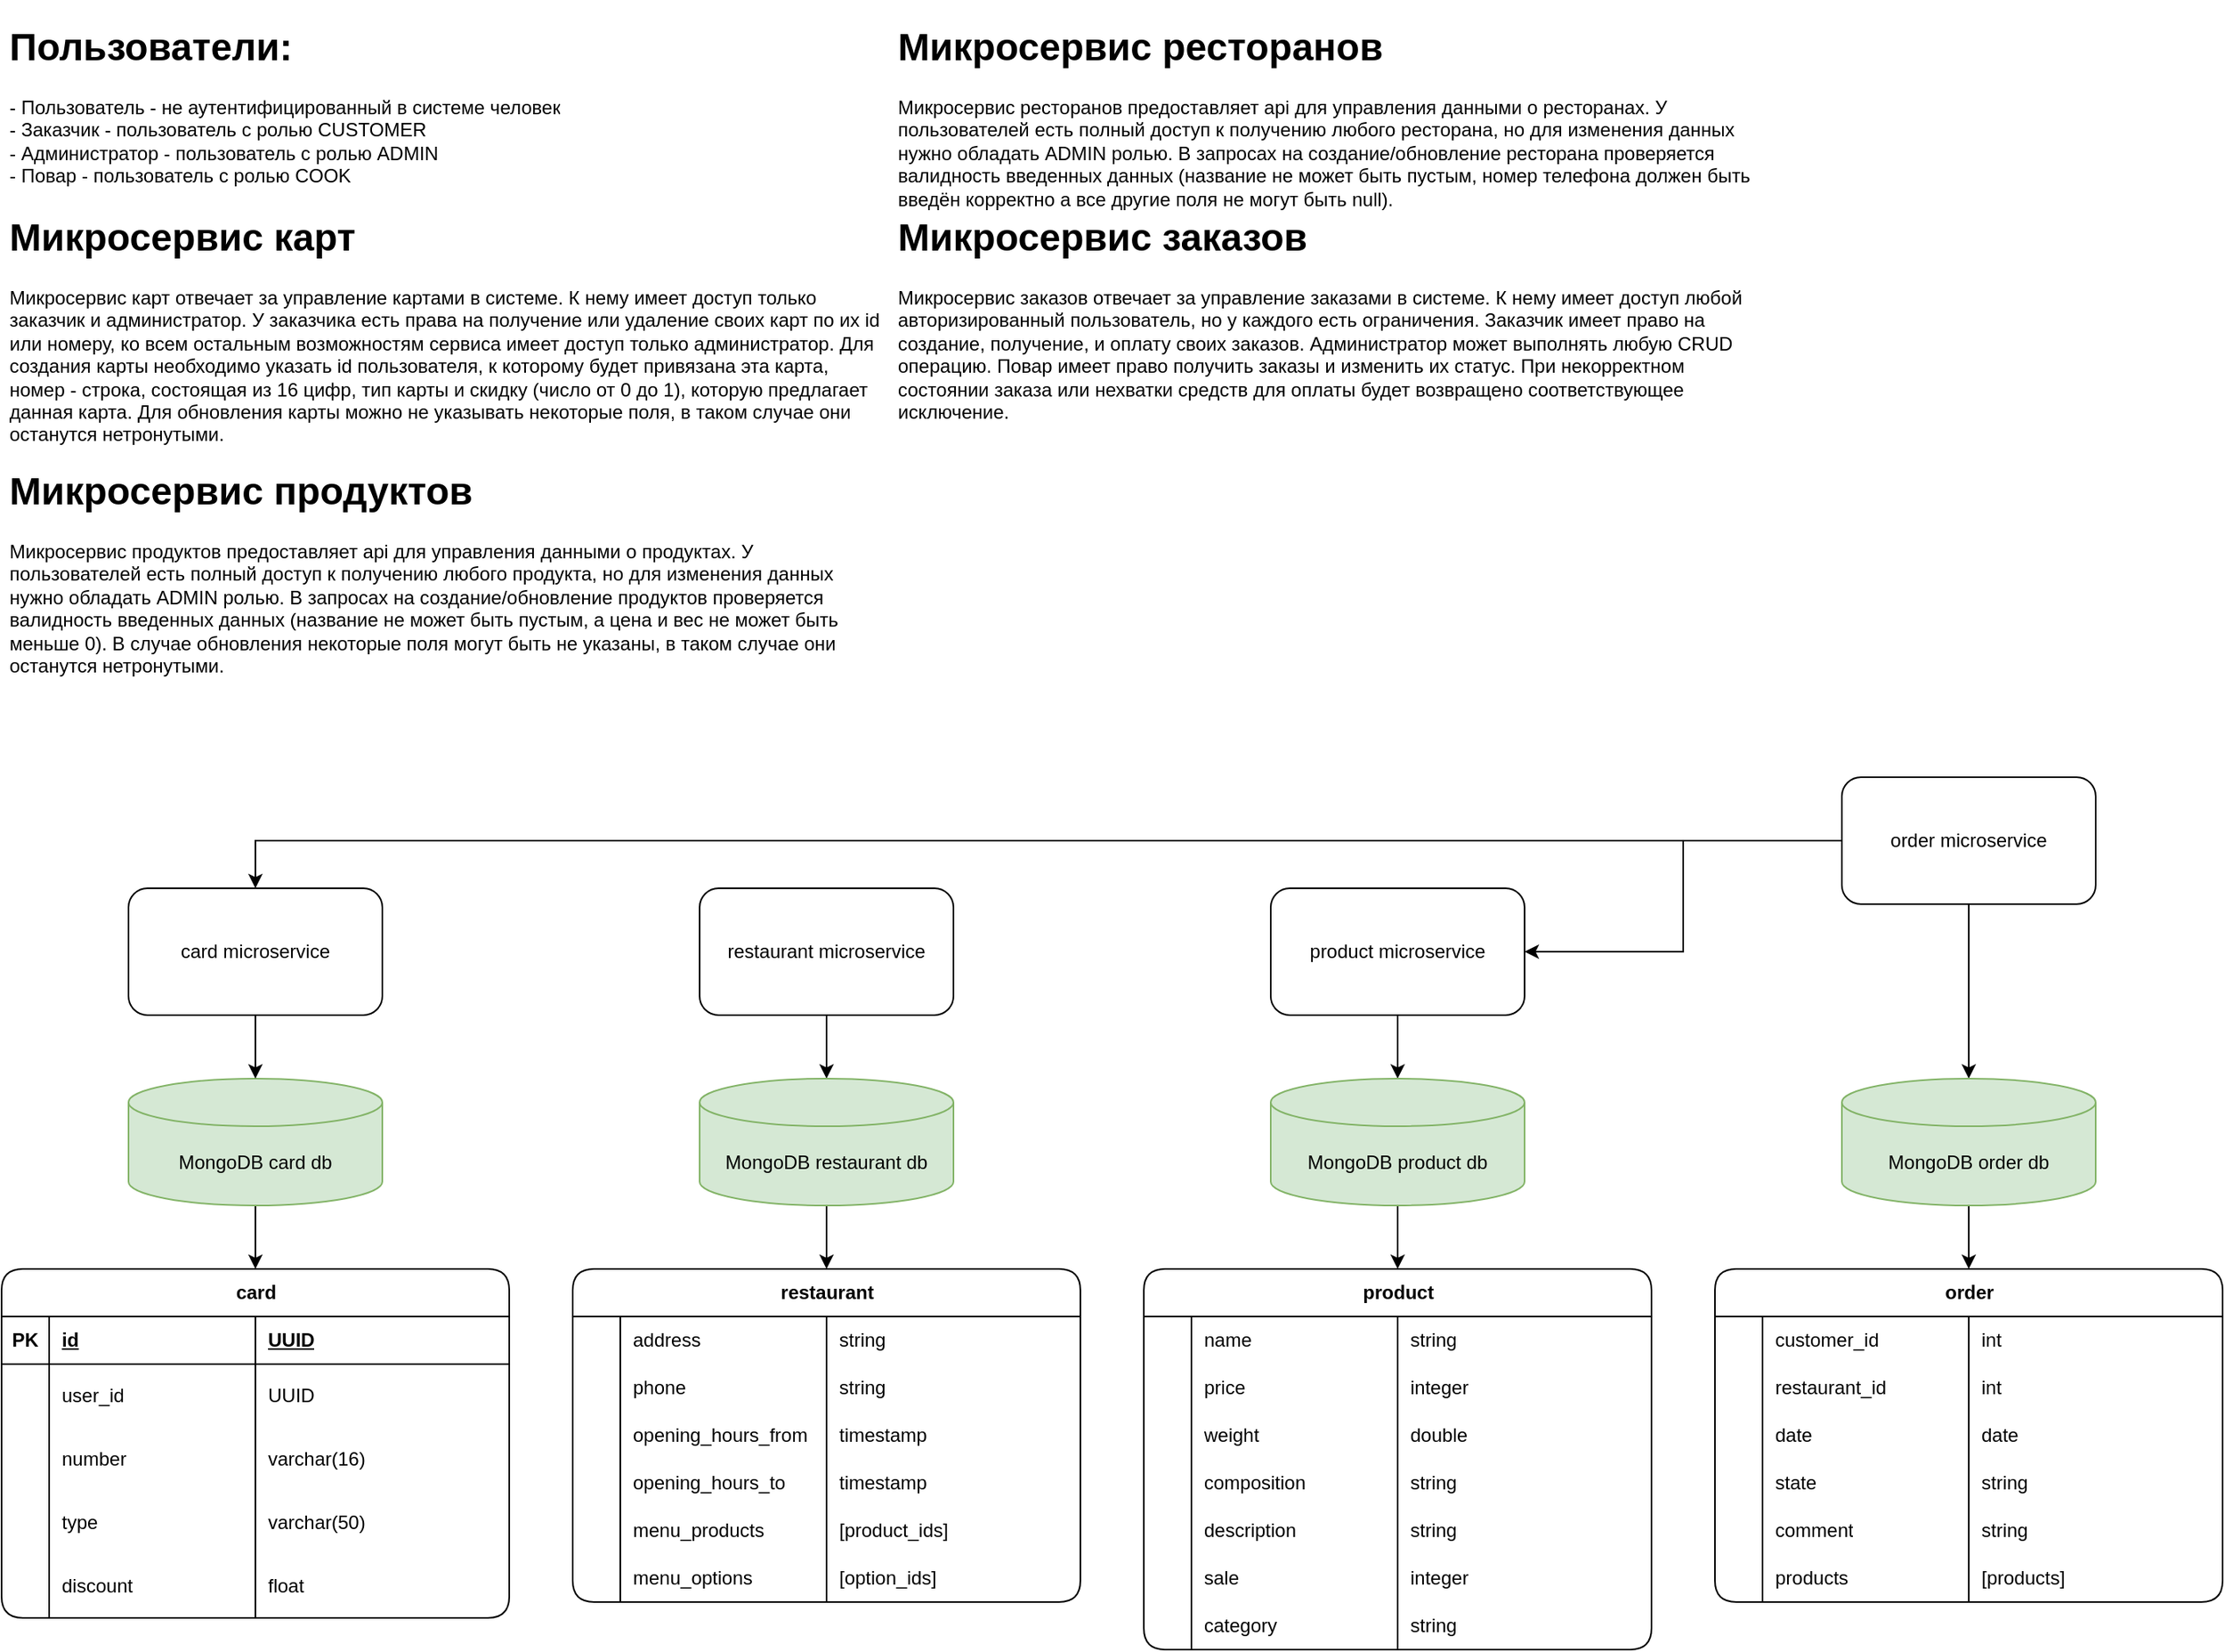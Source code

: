 <mxfile version="23.1.5" type="device">
  <diagram id="PHb2eGyyGbvwx4oAQFKI" name="microservises">
    <mxGraphModel dx="1837" dy="1155" grid="1" gridSize="10" guides="1" tooltips="1" connect="1" arrows="1" fold="1" page="1" pageScale="1" pageWidth="1920" pageHeight="1200" math="0" shadow="0">
      <root>
        <mxCell id="0" />
        <mxCell id="1" parent="0" />
        <mxCell id="B0PGhKgbakV6-kQyAMOY-3" style="edgeStyle=orthogonalEdgeStyle;rounded=0;orthogonalLoop=1;jettySize=auto;html=1;exitX=0.5;exitY=1;exitDx=0;exitDy=0;" parent="1" edge="1">
          <mxGeometry relative="1" as="geometry">
            <mxPoint x="580" y="500.0" as="sourcePoint" />
          </mxGeometry>
        </mxCell>
        <mxCell id="B0PGhKgbakV6-kQyAMOY-6" style="edgeStyle=orthogonalEdgeStyle;rounded=0;orthogonalLoop=1;jettySize=auto;html=1;exitX=0.5;exitY=1;exitDx=0;exitDy=0;entryX=0.5;entryY=0;entryDx=0;entryDy=0;entryPerimeter=0;" parent="1" edge="1">
          <mxGeometry relative="1" as="geometry">
            <mxPoint x="460" y="200" as="targetPoint" />
          </mxGeometry>
        </mxCell>
        <mxCell id="B0PGhKgbakV6-kQyAMOY-10" style="edgeStyle=orthogonalEdgeStyle;rounded=0;orthogonalLoop=1;jettySize=auto;html=1;exitX=0.5;exitY=1;exitDx=0;exitDy=0;entryX=0.5;entryY=0;entryDx=0;entryDy=0;entryPerimeter=0;" parent="1" edge="1">
          <mxGeometry relative="1" as="geometry">
            <mxPoint x="660" y="180" as="sourcePoint" />
          </mxGeometry>
        </mxCell>
        <mxCell id="B0PGhKgbakV6-kQyAMOY-11" value="&lt;h1&gt;Пользователи:&lt;/h1&gt;&lt;p&gt;- Пользователь - не аутентифицированный в системе человек&lt;br&gt;- Заказчик - пользователь с ролью CUSTOMER&lt;br&gt;- Администратор - пользователь с ролью ADMIN&lt;br&gt;- Повар - пользователь с ролью COOK&lt;/p&gt;&lt;p&gt;&lt;br&gt;&lt;/p&gt;" style="text;html=1;spacing=5;spacingTop=-20;whiteSpace=wrap;overflow=hidden;rounded=0;" parent="1" vertex="1">
          <mxGeometry x="40" y="40" width="400" height="120" as="geometry" />
        </mxCell>
        <mxCell id="B0PGhKgbakV6-kQyAMOY-14" value="&lt;h1&gt;Микросервис карт&lt;/h1&gt;&lt;div&gt;&lt;div&gt;Микросервис карт отвечает за управление картами в системе. К нему имеет доступ только заказчик и администратор. У заказчика есть права на получение или удаление своих карт по их id или номеру, ко всем остальным возможностям сервиса имеет доступ только администратор. Для создания карты необходимо указать id пользователя, к которому будет привязана эта карта, номер - строка, состоящая из 16 цифр, тип карты и скидку (число от 0 до 1), которую предлагает данная карта. Для обновления карты можно не указывать некоторые поля, в таком случае они останутся нетронутыми.&lt;/div&gt;&lt;/div&gt;&lt;div&gt;&lt;br&gt;&lt;/div&gt;" style="text;html=1;spacing=5;spacingTop=-20;whiteSpace=wrap;overflow=hidden;rounded=0;" parent="1" vertex="1">
          <mxGeometry x="40" y="160" width="560" height="160" as="geometry" />
        </mxCell>
        <mxCell id="B0PGhKgbakV6-kQyAMOY-17" style="edgeStyle=orthogonalEdgeStyle;rounded=0;orthogonalLoop=1;jettySize=auto;html=1;exitX=0.5;exitY=1;exitDx=0;exitDy=0;" parent="1" edge="1">
          <mxGeometry relative="1" as="geometry">
            <mxPoint x="580.059" y="800.0" as="targetPoint" />
          </mxGeometry>
        </mxCell>
        <mxCell id="B0PGhKgbakV6-kQyAMOY-23" value="&lt;h1&gt;Микросервис заказов&lt;/h1&gt;&lt;div&gt;Микросервис заказов отвечает за управление заказами в системе. К нему имеет доступ любой авторизированный пользователь, но у каждого есть ограничения. Заказчик имеет право на создание, получение, и оплату своих заказов. Администратор может выполнять любую CRUD операцию. Повар имеет право получить заказы и изменить их статус. При некорректном состоянии заказа или нехватки средств для оплаты будет возвращено соответствующее исключение.&lt;br&gt;&lt;/div&gt;" style="text;html=1;spacing=5;spacingTop=-20;whiteSpace=wrap;overflow=hidden;rounded=0;" parent="1" vertex="1">
          <mxGeometry x="600" y="160" width="560" height="160" as="geometry" />
        </mxCell>
        <mxCell id="B0PGhKgbakV6-kQyAMOY-26" style="edgeStyle=orthogonalEdgeStyle;rounded=0;orthogonalLoop=1;jettySize=auto;html=1;exitX=0.5;exitY=1;exitDx=0;exitDy=0;" parent="1" edge="1">
          <mxGeometry relative="1" as="geometry">
            <mxPoint x="580.059" y="1000" as="targetPoint" />
          </mxGeometry>
        </mxCell>
        <mxCell id="B0PGhKgbakV6-kQyAMOY-37" value="&lt;h1&gt;Микросервис ресторанов&lt;/h1&gt;&lt;div&gt;Микросервис ресторанов предоставляет api для управления данными о ресторанах. У пользователей есть полный доступ к получению любого ресторана, но для изменения данных нужно обладать ADMIN ролью. В запросах на создание/обновление ресторана проверяется валидность введенных данных (название не может быть пустым, номер телефона должен быть введён корректно а все другие поля не могут быть null).&lt;/div&gt;" style="text;html=1;spacing=5;spacingTop=-20;whiteSpace=wrap;overflow=hidden;rounded=0;" parent="1" vertex="1">
          <mxGeometry x="600" y="40" width="560" height="160" as="geometry" />
        </mxCell>
        <mxCell id="B0PGhKgbakV6-kQyAMOY-38" value="&lt;h1&gt;Микросервис продуктов&lt;/h1&gt;&lt;div&gt;Микросервис продуктов предоставляет api для управления данными о продуктах. У пользователей есть полный доступ к получению любого продукта, но для изменения данных нужно обладать ADMIN ролью. В запросах на создание/обновление продуктов проверяется валидность введенных данных (название не может быть пустым, а цена и вес не может быть меньше 0). В случае обновления некоторые поля могут быть не указаны, в таком случае они останутся нетронутыми.&lt;/div&gt;" style="text;html=1;spacing=5;spacingTop=-20;whiteSpace=wrap;overflow=hidden;rounded=0;" parent="1" vertex="1">
          <mxGeometry x="40" y="320" width="560" height="160" as="geometry" />
        </mxCell>
        <mxCell id="hqSXu8GDfhMuMuZGrUjH-4" value="card microservice" style="rounded=1;whiteSpace=wrap;html=1;" parent="1" vertex="1">
          <mxGeometry x="120" y="590" width="160" height="80" as="geometry" />
        </mxCell>
        <mxCell id="N9-u3PIbGsMnkZM41l7X-173" style="edgeStyle=orthogonalEdgeStyle;rounded=0;orthogonalLoop=1;jettySize=auto;html=1;exitX=0.5;exitY=1;exitDx=0;exitDy=0;exitPerimeter=0;entryX=0.5;entryY=0;entryDx=0;entryDy=0;" parent="1" source="hqSXu8GDfhMuMuZGrUjH-5" target="N9-u3PIbGsMnkZM41l7X-34" edge="1">
          <mxGeometry relative="1" as="geometry" />
        </mxCell>
        <mxCell id="hqSXu8GDfhMuMuZGrUjH-5" value="MongoDB&amp;nbsp;card db" style="shape=cylinder3;whiteSpace=wrap;html=1;boundedLbl=1;backgroundOutline=1;size=15;fillColor=#d5e8d4;strokeColor=#82b366;" parent="1" vertex="1">
          <mxGeometry x="120" y="710" width="160" height="80" as="geometry" />
        </mxCell>
        <mxCell id="hqSXu8GDfhMuMuZGrUjH-6" style="edgeStyle=orthogonalEdgeStyle;rounded=0;orthogonalLoop=1;jettySize=auto;html=1;exitX=0.5;exitY=1;exitDx=0;exitDy=0;entryX=0.5;entryY=0;entryDx=0;entryDy=0;entryPerimeter=0;" parent="1" source="hqSXu8GDfhMuMuZGrUjH-4" target="hqSXu8GDfhMuMuZGrUjH-5" edge="1">
          <mxGeometry relative="1" as="geometry" />
        </mxCell>
        <mxCell id="hqSXu8GDfhMuMuZGrUjH-13" style="edgeStyle=orthogonalEdgeStyle;rounded=0;orthogonalLoop=1;jettySize=auto;html=1;exitX=0.5;exitY=1;exitDx=0;exitDy=0;" parent="1" source="hqSXu8GDfhMuMuZGrUjH-7" target="hqSXu8GDfhMuMuZGrUjH-8" edge="1">
          <mxGeometry relative="1" as="geometry" />
        </mxCell>
        <mxCell id="hqSXu8GDfhMuMuZGrUjH-7" value="restaurant microservice" style="rounded=1;whiteSpace=wrap;html=1;" parent="1" vertex="1">
          <mxGeometry x="480" y="590" width="160" height="80" as="geometry" />
        </mxCell>
        <mxCell id="N9-u3PIbGsMnkZM41l7X-174" style="edgeStyle=orthogonalEdgeStyle;rounded=0;orthogonalLoop=1;jettySize=auto;html=1;exitX=0.5;exitY=1;exitDx=0;exitDy=0;exitPerimeter=0;entryX=0.5;entryY=0;entryDx=0;entryDy=0;" parent="1" source="hqSXu8GDfhMuMuZGrUjH-8" target="N9-u3PIbGsMnkZM41l7X-55" edge="1">
          <mxGeometry relative="1" as="geometry" />
        </mxCell>
        <mxCell id="hqSXu8GDfhMuMuZGrUjH-8" value="MongoDB restaurant&amp;nbsp;db" style="shape=cylinder3;whiteSpace=wrap;html=1;boundedLbl=1;backgroundOutline=1;size=15;fillColor=#d5e8d4;strokeColor=#82b366;" parent="1" vertex="1">
          <mxGeometry x="480" y="710" width="160" height="80" as="geometry" />
        </mxCell>
        <mxCell id="hqSXu8GDfhMuMuZGrUjH-14" style="edgeStyle=orthogonalEdgeStyle;rounded=0;orthogonalLoop=1;jettySize=auto;html=1;exitX=0.5;exitY=1;exitDx=0;exitDy=0;" parent="1" source="hqSXu8GDfhMuMuZGrUjH-9" target="hqSXu8GDfhMuMuZGrUjH-10" edge="1">
          <mxGeometry relative="1" as="geometry" />
        </mxCell>
        <mxCell id="hqSXu8GDfhMuMuZGrUjH-9" value="product microservice" style="rounded=1;whiteSpace=wrap;html=1;" parent="1" vertex="1">
          <mxGeometry x="840" y="590" width="160" height="80" as="geometry" />
        </mxCell>
        <mxCell id="N9-u3PIbGsMnkZM41l7X-175" style="edgeStyle=orthogonalEdgeStyle;rounded=0;orthogonalLoop=1;jettySize=auto;html=1;exitX=0.5;exitY=1;exitDx=0;exitDy=0;exitPerimeter=0;entryX=0.5;entryY=0;entryDx=0;entryDy=0;" parent="1" source="hqSXu8GDfhMuMuZGrUjH-10" target="N9-u3PIbGsMnkZM41l7X-80" edge="1">
          <mxGeometry relative="1" as="geometry" />
        </mxCell>
        <mxCell id="hqSXu8GDfhMuMuZGrUjH-10" value="MongoDB product db" style="shape=cylinder3;whiteSpace=wrap;html=1;boundedLbl=1;backgroundOutline=1;size=15;fillColor=#d5e8d4;strokeColor=#82b366;" parent="1" vertex="1">
          <mxGeometry x="840" y="710" width="160" height="80" as="geometry" />
        </mxCell>
        <mxCell id="hqSXu8GDfhMuMuZGrUjH-15" style="edgeStyle=orthogonalEdgeStyle;rounded=0;orthogonalLoop=1;jettySize=auto;html=1;exitX=0.5;exitY=1;exitDx=0;exitDy=0;" parent="1" source="hqSXu8GDfhMuMuZGrUjH-11" target="hqSXu8GDfhMuMuZGrUjH-12" edge="1">
          <mxGeometry relative="1" as="geometry" />
        </mxCell>
        <mxCell id="mWuXqvYvHXpTy9erS2ml-1" style="edgeStyle=orthogonalEdgeStyle;rounded=0;orthogonalLoop=1;jettySize=auto;html=1;exitX=0;exitY=0.5;exitDx=0;exitDy=0;entryX=1;entryY=0.5;entryDx=0;entryDy=0;" parent="1" source="hqSXu8GDfhMuMuZGrUjH-11" target="hqSXu8GDfhMuMuZGrUjH-9" edge="1">
          <mxGeometry relative="1" as="geometry" />
        </mxCell>
        <mxCell id="Y7Dbs8mDEidhdXRrQSb2-1" style="edgeStyle=orthogonalEdgeStyle;rounded=0;orthogonalLoop=1;jettySize=auto;html=1;exitX=0;exitY=0.5;exitDx=0;exitDy=0;entryX=0.5;entryY=0;entryDx=0;entryDy=0;" edge="1" parent="1" source="hqSXu8GDfhMuMuZGrUjH-11" target="hqSXu8GDfhMuMuZGrUjH-4">
          <mxGeometry relative="1" as="geometry" />
        </mxCell>
        <mxCell id="hqSXu8GDfhMuMuZGrUjH-11" value="order microservice" style="rounded=1;whiteSpace=wrap;html=1;" parent="1" vertex="1">
          <mxGeometry x="1200" y="520" width="160" height="80" as="geometry" />
        </mxCell>
        <mxCell id="N9-u3PIbGsMnkZM41l7X-176" style="edgeStyle=orthogonalEdgeStyle;rounded=0;orthogonalLoop=1;jettySize=auto;html=1;exitX=0.5;exitY=1;exitDx=0;exitDy=0;exitPerimeter=0;entryX=0.5;entryY=0;entryDx=0;entryDy=0;" parent="1" source="hqSXu8GDfhMuMuZGrUjH-12" target="N9-u3PIbGsMnkZM41l7X-109" edge="1">
          <mxGeometry relative="1" as="geometry" />
        </mxCell>
        <mxCell id="hqSXu8GDfhMuMuZGrUjH-12" value="MongoDB order db" style="shape=cylinder3;whiteSpace=wrap;html=1;boundedLbl=1;backgroundOutline=1;size=15;fillColor=#d5e8d4;strokeColor=#82b366;" parent="1" vertex="1">
          <mxGeometry x="1200" y="710" width="160" height="80" as="geometry" />
        </mxCell>
        <mxCell id="N9-u3PIbGsMnkZM41l7X-34" value="card" style="shape=table;startSize=30;container=1;collapsible=1;childLayout=tableLayout;fixedRows=1;rowLines=0;fontStyle=1;align=center;resizeLast=1;html=1;absoluteArcSize=0;columnLines=1;shadow=0;rounded=1;" parent="1" vertex="1">
          <mxGeometry x="40" y="830" width="320" height="220.0" as="geometry">
            <mxRectangle x="60" y="70" width="100" height="30" as="alternateBounds" />
          </mxGeometry>
        </mxCell>
        <mxCell id="N9-u3PIbGsMnkZM41l7X-35" value="" style="shape=tableRow;horizontal=0;startSize=0;swimlaneHead=0;swimlaneBody=0;fillColor=none;collapsible=0;dropTarget=0;points=[[0,0.5],[1,0.5]];portConstraint=eastwest;top=0;left=0;right=0;bottom=1;" parent="N9-u3PIbGsMnkZM41l7X-34" vertex="1">
          <mxGeometry y="30" width="320" height="30" as="geometry" />
        </mxCell>
        <mxCell id="N9-u3PIbGsMnkZM41l7X-36" value="PK" style="shape=partialRectangle;connectable=0;fillColor=none;top=0;left=0;bottom=0;right=0;fontStyle=1;overflow=hidden;whiteSpace=wrap;html=1;" parent="N9-u3PIbGsMnkZM41l7X-35" vertex="1">
          <mxGeometry width="30" height="30" as="geometry">
            <mxRectangle width="30" height="30" as="alternateBounds" />
          </mxGeometry>
        </mxCell>
        <mxCell id="N9-u3PIbGsMnkZM41l7X-37" value="id" style="shape=partialRectangle;connectable=0;fillColor=none;top=0;left=0;bottom=0;right=0;align=left;spacingLeft=6;fontStyle=5;overflow=hidden;whiteSpace=wrap;html=1;" parent="N9-u3PIbGsMnkZM41l7X-35" vertex="1">
          <mxGeometry x="30" width="130" height="30" as="geometry">
            <mxRectangle width="130" height="30" as="alternateBounds" />
          </mxGeometry>
        </mxCell>
        <mxCell id="N9-u3PIbGsMnkZM41l7X-38" value="UUID" style="shape=partialRectangle;connectable=0;fillColor=none;top=0;left=0;bottom=0;right=0;align=left;spacingLeft=6;fontStyle=5;overflow=hidden;whiteSpace=wrap;html=1;" parent="N9-u3PIbGsMnkZM41l7X-35" vertex="1">
          <mxGeometry x="160" width="160" height="30" as="geometry">
            <mxRectangle width="160" height="30" as="alternateBounds" />
          </mxGeometry>
        </mxCell>
        <mxCell id="N9-u3PIbGsMnkZM41l7X-39" value="" style="shape=tableRow;horizontal=0;startSize=0;swimlaneHead=0;swimlaneBody=0;fillColor=none;collapsible=0;dropTarget=0;points=[[0,0.5],[1,0.5]];portConstraint=eastwest;top=0;left=0;right=0;bottom=0;" parent="N9-u3PIbGsMnkZM41l7X-34" vertex="1">
          <mxGeometry y="60" width="320" height="40" as="geometry" />
        </mxCell>
        <mxCell id="N9-u3PIbGsMnkZM41l7X-40" value="" style="shape=partialRectangle;connectable=0;fillColor=none;top=0;left=0;bottom=0;right=0;editable=1;overflow=hidden;whiteSpace=wrap;html=1;" parent="N9-u3PIbGsMnkZM41l7X-39" vertex="1">
          <mxGeometry width="30" height="40" as="geometry">
            <mxRectangle width="30" height="40" as="alternateBounds" />
          </mxGeometry>
        </mxCell>
        <mxCell id="N9-u3PIbGsMnkZM41l7X-41" value="user_id" style="shape=partialRectangle;connectable=0;fillColor=none;top=0;left=0;bottom=0;right=0;align=left;spacingLeft=6;overflow=hidden;whiteSpace=wrap;html=1;" parent="N9-u3PIbGsMnkZM41l7X-39" vertex="1">
          <mxGeometry x="30" width="130" height="40" as="geometry">
            <mxRectangle width="130" height="40" as="alternateBounds" />
          </mxGeometry>
        </mxCell>
        <mxCell id="N9-u3PIbGsMnkZM41l7X-42" value="UUID" style="shape=partialRectangle;connectable=0;fillColor=none;top=0;left=0;bottom=0;right=0;align=left;spacingLeft=6;overflow=hidden;whiteSpace=wrap;html=1;" parent="N9-u3PIbGsMnkZM41l7X-39" vertex="1">
          <mxGeometry x="160" width="160" height="40" as="geometry">
            <mxRectangle width="160" height="40" as="alternateBounds" />
          </mxGeometry>
        </mxCell>
        <mxCell id="N9-u3PIbGsMnkZM41l7X-43" value="" style="shape=tableRow;horizontal=0;startSize=0;swimlaneHead=0;swimlaneBody=0;fillColor=none;collapsible=0;dropTarget=0;points=[[0,0.5],[1,0.5]];portConstraint=eastwest;top=0;left=0;right=0;bottom=0;" parent="N9-u3PIbGsMnkZM41l7X-34" vertex="1">
          <mxGeometry y="100" width="320" height="40" as="geometry" />
        </mxCell>
        <mxCell id="N9-u3PIbGsMnkZM41l7X-44" value="" style="shape=partialRectangle;connectable=0;fillColor=none;top=0;left=0;bottom=0;right=0;editable=1;overflow=hidden;whiteSpace=wrap;html=1;" parent="N9-u3PIbGsMnkZM41l7X-43" vertex="1">
          <mxGeometry width="30" height="40" as="geometry">
            <mxRectangle width="30" height="40" as="alternateBounds" />
          </mxGeometry>
        </mxCell>
        <mxCell id="N9-u3PIbGsMnkZM41l7X-45" value="number" style="shape=partialRectangle;connectable=0;fillColor=none;top=0;left=0;bottom=0;right=0;align=left;spacingLeft=6;overflow=hidden;whiteSpace=wrap;html=1;" parent="N9-u3PIbGsMnkZM41l7X-43" vertex="1">
          <mxGeometry x="30" width="130" height="40" as="geometry">
            <mxRectangle width="130" height="40" as="alternateBounds" />
          </mxGeometry>
        </mxCell>
        <mxCell id="N9-u3PIbGsMnkZM41l7X-46" value="varchar(16)" style="shape=partialRectangle;connectable=0;fillColor=none;top=0;left=0;bottom=0;right=0;align=left;spacingLeft=6;overflow=hidden;whiteSpace=wrap;html=1;" parent="N9-u3PIbGsMnkZM41l7X-43" vertex="1">
          <mxGeometry x="160" width="160" height="40" as="geometry">
            <mxRectangle width="160" height="40" as="alternateBounds" />
          </mxGeometry>
        </mxCell>
        <mxCell id="N9-u3PIbGsMnkZM41l7X-47" value="" style="shape=tableRow;horizontal=0;startSize=0;swimlaneHead=0;swimlaneBody=0;fillColor=none;collapsible=0;dropTarget=0;points=[[0,0.5],[1,0.5]];portConstraint=eastwest;top=0;left=0;right=0;bottom=0;" parent="N9-u3PIbGsMnkZM41l7X-34" vertex="1">
          <mxGeometry y="140" width="320" height="40" as="geometry" />
        </mxCell>
        <mxCell id="N9-u3PIbGsMnkZM41l7X-48" value="" style="shape=partialRectangle;connectable=0;fillColor=none;top=0;left=0;bottom=0;right=0;editable=1;overflow=hidden;whiteSpace=wrap;html=1;" parent="N9-u3PIbGsMnkZM41l7X-47" vertex="1">
          <mxGeometry width="30" height="40" as="geometry">
            <mxRectangle width="30" height="40" as="alternateBounds" />
          </mxGeometry>
        </mxCell>
        <mxCell id="N9-u3PIbGsMnkZM41l7X-49" value="type" style="shape=partialRectangle;connectable=0;fillColor=none;top=0;left=0;bottom=0;right=0;align=left;spacingLeft=6;overflow=hidden;whiteSpace=wrap;html=1;" parent="N9-u3PIbGsMnkZM41l7X-47" vertex="1">
          <mxGeometry x="30" width="130" height="40" as="geometry">
            <mxRectangle width="130" height="40" as="alternateBounds" />
          </mxGeometry>
        </mxCell>
        <mxCell id="N9-u3PIbGsMnkZM41l7X-50" value="varchar(50)" style="shape=partialRectangle;connectable=0;fillColor=none;top=0;left=0;bottom=0;right=0;align=left;spacingLeft=6;overflow=hidden;whiteSpace=wrap;html=1;" parent="N9-u3PIbGsMnkZM41l7X-47" vertex="1">
          <mxGeometry x="160" width="160" height="40" as="geometry">
            <mxRectangle width="160" height="40" as="alternateBounds" />
          </mxGeometry>
        </mxCell>
        <mxCell id="N9-u3PIbGsMnkZM41l7X-51" value="" style="shape=tableRow;horizontal=0;startSize=0;swimlaneHead=0;swimlaneBody=0;fillColor=none;collapsible=0;dropTarget=0;points=[[0,0.5],[1,0.5]];portConstraint=eastwest;top=0;left=0;right=0;bottom=0;" parent="N9-u3PIbGsMnkZM41l7X-34" vertex="1">
          <mxGeometry y="180" width="320" height="40" as="geometry" />
        </mxCell>
        <mxCell id="N9-u3PIbGsMnkZM41l7X-52" value="" style="shape=partialRectangle;connectable=0;fillColor=none;top=0;left=0;bottom=0;right=0;editable=1;overflow=hidden;whiteSpace=wrap;html=1;" parent="N9-u3PIbGsMnkZM41l7X-51" vertex="1">
          <mxGeometry width="30" height="40" as="geometry">
            <mxRectangle width="30" height="40" as="alternateBounds" />
          </mxGeometry>
        </mxCell>
        <mxCell id="N9-u3PIbGsMnkZM41l7X-53" value="discount" style="shape=partialRectangle;connectable=0;fillColor=none;top=0;left=0;bottom=0;right=0;align=left;spacingLeft=6;overflow=hidden;whiteSpace=wrap;html=1;" parent="N9-u3PIbGsMnkZM41l7X-51" vertex="1">
          <mxGeometry x="30" width="130" height="40" as="geometry">
            <mxRectangle width="130" height="40" as="alternateBounds" />
          </mxGeometry>
        </mxCell>
        <mxCell id="N9-u3PIbGsMnkZM41l7X-54" value="float" style="shape=partialRectangle;connectable=0;fillColor=none;top=0;left=0;bottom=0;right=0;align=left;spacingLeft=6;overflow=hidden;whiteSpace=wrap;html=1;" parent="N9-u3PIbGsMnkZM41l7X-51" vertex="1">
          <mxGeometry x="160" width="160" height="40" as="geometry">
            <mxRectangle width="160" height="40" as="alternateBounds" />
          </mxGeometry>
        </mxCell>
        <mxCell id="N9-u3PIbGsMnkZM41l7X-55" value="restaurant" style="shape=table;startSize=30;container=1;collapsible=1;childLayout=tableLayout;fixedRows=1;rowLines=0;fontStyle=1;align=center;resizeLast=1;html=1;rounded=1;" parent="1" vertex="1">
          <mxGeometry x="400" y="830" width="320" height="210" as="geometry" />
        </mxCell>
        <mxCell id="N9-u3PIbGsMnkZM41l7X-56" value="" style="shape=tableRow;horizontal=0;startSize=0;swimlaneHead=0;swimlaneBody=0;fillColor=none;collapsible=0;dropTarget=0;points=[[0,0.5],[1,0.5]];portConstraint=eastwest;top=0;left=0;right=0;bottom=0;" parent="N9-u3PIbGsMnkZM41l7X-55" vertex="1">
          <mxGeometry y="30" width="320" height="30" as="geometry" />
        </mxCell>
        <mxCell id="N9-u3PIbGsMnkZM41l7X-57" value="" style="shape=partialRectangle;connectable=0;fillColor=none;top=0;left=0;bottom=0;right=0;editable=1;overflow=hidden;whiteSpace=wrap;html=1;" parent="N9-u3PIbGsMnkZM41l7X-56" vertex="1">
          <mxGeometry width="30" height="30" as="geometry">
            <mxRectangle width="30" height="30" as="alternateBounds" />
          </mxGeometry>
        </mxCell>
        <mxCell id="N9-u3PIbGsMnkZM41l7X-58" value="address" style="shape=partialRectangle;connectable=0;fillColor=none;top=0;left=0;bottom=0;right=0;align=left;spacingLeft=6;overflow=hidden;whiteSpace=wrap;html=1;" parent="N9-u3PIbGsMnkZM41l7X-56" vertex="1">
          <mxGeometry x="30" width="130" height="30" as="geometry">
            <mxRectangle width="130" height="30" as="alternateBounds" />
          </mxGeometry>
        </mxCell>
        <mxCell id="N9-u3PIbGsMnkZM41l7X-59" value="string" style="shape=partialRectangle;connectable=0;fillColor=none;top=0;left=0;bottom=0;right=0;align=left;spacingLeft=6;overflow=hidden;whiteSpace=wrap;html=1;" parent="N9-u3PIbGsMnkZM41l7X-56" vertex="1">
          <mxGeometry x="160" width="160" height="30" as="geometry">
            <mxRectangle width="160" height="30" as="alternateBounds" />
          </mxGeometry>
        </mxCell>
        <mxCell id="N9-u3PIbGsMnkZM41l7X-60" value="" style="shape=tableRow;horizontal=0;startSize=0;swimlaneHead=0;swimlaneBody=0;fillColor=none;collapsible=0;dropTarget=0;points=[[0,0.5],[1,0.5]];portConstraint=eastwest;top=0;left=0;right=0;bottom=0;" parent="N9-u3PIbGsMnkZM41l7X-55" vertex="1">
          <mxGeometry y="60" width="320" height="30" as="geometry" />
        </mxCell>
        <mxCell id="N9-u3PIbGsMnkZM41l7X-61" value="" style="shape=partialRectangle;connectable=0;fillColor=none;top=0;left=0;bottom=0;right=0;editable=1;overflow=hidden;whiteSpace=wrap;html=1;" parent="N9-u3PIbGsMnkZM41l7X-60" vertex="1">
          <mxGeometry width="30" height="30" as="geometry">
            <mxRectangle width="30" height="30" as="alternateBounds" />
          </mxGeometry>
        </mxCell>
        <mxCell id="N9-u3PIbGsMnkZM41l7X-62" value="phone" style="shape=partialRectangle;connectable=0;fillColor=none;top=0;left=0;bottom=0;right=0;align=left;spacingLeft=6;overflow=hidden;whiteSpace=wrap;html=1;" parent="N9-u3PIbGsMnkZM41l7X-60" vertex="1">
          <mxGeometry x="30" width="130" height="30" as="geometry">
            <mxRectangle width="130" height="30" as="alternateBounds" />
          </mxGeometry>
        </mxCell>
        <mxCell id="N9-u3PIbGsMnkZM41l7X-63" value="string" style="shape=partialRectangle;connectable=0;fillColor=none;top=0;left=0;bottom=0;right=0;align=left;spacingLeft=6;overflow=hidden;whiteSpace=wrap;html=1;" parent="N9-u3PIbGsMnkZM41l7X-60" vertex="1">
          <mxGeometry x="160" width="160" height="30" as="geometry">
            <mxRectangle width="160" height="30" as="alternateBounds" />
          </mxGeometry>
        </mxCell>
        <mxCell id="N9-u3PIbGsMnkZM41l7X-64" value="" style="shape=tableRow;horizontal=0;startSize=0;swimlaneHead=0;swimlaneBody=0;fillColor=none;collapsible=0;dropTarget=0;points=[[0,0.5],[1,0.5]];portConstraint=eastwest;top=0;left=0;right=0;bottom=0;" parent="N9-u3PIbGsMnkZM41l7X-55" vertex="1">
          <mxGeometry y="90" width="320" height="30" as="geometry" />
        </mxCell>
        <mxCell id="N9-u3PIbGsMnkZM41l7X-65" value="" style="shape=partialRectangle;connectable=0;fillColor=none;top=0;left=0;bottom=0;right=0;editable=1;overflow=hidden;whiteSpace=wrap;html=1;" parent="N9-u3PIbGsMnkZM41l7X-64" vertex="1">
          <mxGeometry width="30" height="30" as="geometry">
            <mxRectangle width="30" height="30" as="alternateBounds" />
          </mxGeometry>
        </mxCell>
        <mxCell id="N9-u3PIbGsMnkZM41l7X-66" value="opening_hours_from" style="shape=partialRectangle;connectable=0;fillColor=none;top=0;left=0;bottom=0;right=0;align=left;spacingLeft=6;overflow=hidden;whiteSpace=wrap;html=1;" parent="N9-u3PIbGsMnkZM41l7X-64" vertex="1">
          <mxGeometry x="30" width="130" height="30" as="geometry">
            <mxRectangle width="130" height="30" as="alternateBounds" />
          </mxGeometry>
        </mxCell>
        <mxCell id="N9-u3PIbGsMnkZM41l7X-67" value="timestamp" style="shape=partialRectangle;connectable=0;fillColor=none;top=0;left=0;bottom=0;right=0;align=left;spacingLeft=6;overflow=hidden;whiteSpace=wrap;html=1;" parent="N9-u3PIbGsMnkZM41l7X-64" vertex="1">
          <mxGeometry x="160" width="160" height="30" as="geometry">
            <mxRectangle width="160" height="30" as="alternateBounds" />
          </mxGeometry>
        </mxCell>
        <mxCell id="N9-u3PIbGsMnkZM41l7X-68" value="" style="shape=tableRow;horizontal=0;startSize=0;swimlaneHead=0;swimlaneBody=0;fillColor=none;collapsible=0;dropTarget=0;points=[[0,0.5],[1,0.5]];portConstraint=eastwest;top=0;left=0;right=0;bottom=0;" parent="N9-u3PIbGsMnkZM41l7X-55" vertex="1">
          <mxGeometry y="120" width="320" height="30" as="geometry" />
        </mxCell>
        <mxCell id="N9-u3PIbGsMnkZM41l7X-69" value="" style="shape=partialRectangle;connectable=0;fillColor=none;top=0;left=0;bottom=0;right=0;editable=1;overflow=hidden;whiteSpace=wrap;html=1;" parent="N9-u3PIbGsMnkZM41l7X-68" vertex="1">
          <mxGeometry width="30" height="30" as="geometry">
            <mxRectangle width="30" height="30" as="alternateBounds" />
          </mxGeometry>
        </mxCell>
        <mxCell id="N9-u3PIbGsMnkZM41l7X-70" value="opening_hours_to" style="shape=partialRectangle;connectable=0;fillColor=none;top=0;left=0;bottom=0;right=0;align=left;spacingLeft=6;overflow=hidden;whiteSpace=wrap;html=1;" parent="N9-u3PIbGsMnkZM41l7X-68" vertex="1">
          <mxGeometry x="30" width="130" height="30" as="geometry">
            <mxRectangle width="130" height="30" as="alternateBounds" />
          </mxGeometry>
        </mxCell>
        <mxCell id="N9-u3PIbGsMnkZM41l7X-71" value="timestamp" style="shape=partialRectangle;connectable=0;fillColor=none;top=0;left=0;bottom=0;right=0;align=left;spacingLeft=6;overflow=hidden;whiteSpace=wrap;html=1;" parent="N9-u3PIbGsMnkZM41l7X-68" vertex="1">
          <mxGeometry x="160" width="160" height="30" as="geometry">
            <mxRectangle width="160" height="30" as="alternateBounds" />
          </mxGeometry>
        </mxCell>
        <mxCell id="N9-u3PIbGsMnkZM41l7X-72" style="shape=tableRow;horizontal=0;startSize=0;swimlaneHead=0;swimlaneBody=0;fillColor=none;collapsible=0;dropTarget=0;points=[[0,0.5],[1,0.5]];portConstraint=eastwest;top=0;left=0;right=0;bottom=0;" parent="N9-u3PIbGsMnkZM41l7X-55" vertex="1">
          <mxGeometry y="150" width="320" height="30" as="geometry" />
        </mxCell>
        <mxCell id="N9-u3PIbGsMnkZM41l7X-73" style="shape=partialRectangle;connectable=0;fillColor=none;top=0;left=0;bottom=0;right=0;editable=1;overflow=hidden;whiteSpace=wrap;html=1;" parent="N9-u3PIbGsMnkZM41l7X-72" vertex="1">
          <mxGeometry width="30" height="30" as="geometry">
            <mxRectangle width="30" height="30" as="alternateBounds" />
          </mxGeometry>
        </mxCell>
        <mxCell id="N9-u3PIbGsMnkZM41l7X-74" value="menu_products" style="shape=partialRectangle;connectable=0;fillColor=none;top=0;left=0;bottom=0;right=0;align=left;spacingLeft=6;overflow=hidden;whiteSpace=wrap;html=1;" parent="N9-u3PIbGsMnkZM41l7X-72" vertex="1">
          <mxGeometry x="30" width="130" height="30" as="geometry">
            <mxRectangle width="130" height="30" as="alternateBounds" />
          </mxGeometry>
        </mxCell>
        <mxCell id="N9-u3PIbGsMnkZM41l7X-75" value="[product_ids]" style="shape=partialRectangle;connectable=0;fillColor=none;top=0;left=0;bottom=0;right=0;align=left;spacingLeft=6;overflow=hidden;whiteSpace=wrap;html=1;" parent="N9-u3PIbGsMnkZM41l7X-72" vertex="1">
          <mxGeometry x="160" width="160" height="30" as="geometry">
            <mxRectangle width="160" height="30" as="alternateBounds" />
          </mxGeometry>
        </mxCell>
        <mxCell id="N9-u3PIbGsMnkZM41l7X-76" style="shape=tableRow;horizontal=0;startSize=0;swimlaneHead=0;swimlaneBody=0;fillColor=none;collapsible=0;dropTarget=0;points=[[0,0.5],[1,0.5]];portConstraint=eastwest;top=0;left=0;right=0;bottom=0;" parent="N9-u3PIbGsMnkZM41l7X-55" vertex="1">
          <mxGeometry y="180" width="320" height="30" as="geometry" />
        </mxCell>
        <mxCell id="N9-u3PIbGsMnkZM41l7X-77" style="shape=partialRectangle;connectable=0;fillColor=none;top=0;left=0;bottom=0;right=0;editable=1;overflow=hidden;whiteSpace=wrap;html=1;" parent="N9-u3PIbGsMnkZM41l7X-76" vertex="1">
          <mxGeometry width="30" height="30" as="geometry">
            <mxRectangle width="30" height="30" as="alternateBounds" />
          </mxGeometry>
        </mxCell>
        <mxCell id="N9-u3PIbGsMnkZM41l7X-78" value="menu_options" style="shape=partialRectangle;connectable=0;fillColor=none;top=0;left=0;bottom=0;right=0;align=left;spacingLeft=6;overflow=hidden;whiteSpace=wrap;html=1;" parent="N9-u3PIbGsMnkZM41l7X-76" vertex="1">
          <mxGeometry x="30" width="130" height="30" as="geometry">
            <mxRectangle width="130" height="30" as="alternateBounds" />
          </mxGeometry>
        </mxCell>
        <mxCell id="N9-u3PIbGsMnkZM41l7X-79" value="[option_ids]" style="shape=partialRectangle;connectable=0;fillColor=none;top=0;left=0;bottom=0;right=0;align=left;spacingLeft=6;overflow=hidden;whiteSpace=wrap;html=1;" parent="N9-u3PIbGsMnkZM41l7X-76" vertex="1">
          <mxGeometry x="160" width="160" height="30" as="geometry">
            <mxRectangle width="160" height="30" as="alternateBounds" />
          </mxGeometry>
        </mxCell>
        <mxCell id="N9-u3PIbGsMnkZM41l7X-80" value="product" style="shape=table;startSize=30;container=1;collapsible=1;childLayout=tableLayout;fixedRows=1;rowLines=0;fontStyle=1;align=center;resizeLast=1;html=1;rounded=1;" parent="1" vertex="1">
          <mxGeometry x="760" y="830" width="320" height="240" as="geometry" />
        </mxCell>
        <mxCell id="N9-u3PIbGsMnkZM41l7X-81" value="" style="shape=tableRow;horizontal=0;startSize=0;swimlaneHead=0;swimlaneBody=0;fillColor=none;collapsible=0;dropTarget=0;points=[[0,0.5],[1,0.5]];portConstraint=eastwest;top=0;left=0;right=0;bottom=0;" parent="N9-u3PIbGsMnkZM41l7X-80" vertex="1">
          <mxGeometry y="30" width="320" height="30" as="geometry" />
        </mxCell>
        <mxCell id="N9-u3PIbGsMnkZM41l7X-82" value="" style="shape=partialRectangle;connectable=0;fillColor=none;top=0;left=0;bottom=0;right=0;editable=1;overflow=hidden;whiteSpace=wrap;html=1;" parent="N9-u3PIbGsMnkZM41l7X-81" vertex="1">
          <mxGeometry width="30" height="30" as="geometry">
            <mxRectangle width="30" height="30" as="alternateBounds" />
          </mxGeometry>
        </mxCell>
        <mxCell id="N9-u3PIbGsMnkZM41l7X-83" value="name" style="shape=partialRectangle;connectable=0;fillColor=none;top=0;left=0;bottom=0;right=0;align=left;spacingLeft=6;overflow=hidden;whiteSpace=wrap;html=1;" parent="N9-u3PIbGsMnkZM41l7X-81" vertex="1">
          <mxGeometry x="30" width="130" height="30" as="geometry">
            <mxRectangle width="130" height="30" as="alternateBounds" />
          </mxGeometry>
        </mxCell>
        <mxCell id="N9-u3PIbGsMnkZM41l7X-84" value="string" style="shape=partialRectangle;connectable=0;fillColor=none;top=0;left=0;bottom=0;right=0;align=left;spacingLeft=6;overflow=hidden;whiteSpace=wrap;html=1;" parent="N9-u3PIbGsMnkZM41l7X-81" vertex="1">
          <mxGeometry x="160" width="160" height="30" as="geometry">
            <mxRectangle width="160" height="30" as="alternateBounds" />
          </mxGeometry>
        </mxCell>
        <mxCell id="N9-u3PIbGsMnkZM41l7X-85" value="" style="shape=tableRow;horizontal=0;startSize=0;swimlaneHead=0;swimlaneBody=0;fillColor=none;collapsible=0;dropTarget=0;points=[[0,0.5],[1,0.5]];portConstraint=eastwest;top=0;left=0;right=0;bottom=0;" parent="N9-u3PIbGsMnkZM41l7X-80" vertex="1">
          <mxGeometry y="60" width="320" height="30" as="geometry" />
        </mxCell>
        <mxCell id="N9-u3PIbGsMnkZM41l7X-86" value="" style="shape=partialRectangle;connectable=0;fillColor=none;top=0;left=0;bottom=0;right=0;editable=1;overflow=hidden;whiteSpace=wrap;html=1;" parent="N9-u3PIbGsMnkZM41l7X-85" vertex="1">
          <mxGeometry width="30" height="30" as="geometry">
            <mxRectangle width="30" height="30" as="alternateBounds" />
          </mxGeometry>
        </mxCell>
        <mxCell id="N9-u3PIbGsMnkZM41l7X-87" value="price" style="shape=partialRectangle;connectable=0;fillColor=none;top=0;left=0;bottom=0;right=0;align=left;spacingLeft=6;overflow=hidden;whiteSpace=wrap;html=1;" parent="N9-u3PIbGsMnkZM41l7X-85" vertex="1">
          <mxGeometry x="30" width="130" height="30" as="geometry">
            <mxRectangle width="130" height="30" as="alternateBounds" />
          </mxGeometry>
        </mxCell>
        <mxCell id="N9-u3PIbGsMnkZM41l7X-88" value="integer" style="shape=partialRectangle;connectable=0;fillColor=none;top=0;left=0;bottom=0;right=0;align=left;spacingLeft=6;overflow=hidden;whiteSpace=wrap;html=1;" parent="N9-u3PIbGsMnkZM41l7X-85" vertex="1">
          <mxGeometry x="160" width="160" height="30" as="geometry">
            <mxRectangle width="160" height="30" as="alternateBounds" />
          </mxGeometry>
        </mxCell>
        <mxCell id="N9-u3PIbGsMnkZM41l7X-89" value="" style="shape=tableRow;horizontal=0;startSize=0;swimlaneHead=0;swimlaneBody=0;fillColor=none;collapsible=0;dropTarget=0;points=[[0,0.5],[1,0.5]];portConstraint=eastwest;top=0;left=0;right=0;bottom=0;" parent="N9-u3PIbGsMnkZM41l7X-80" vertex="1">
          <mxGeometry y="90" width="320" height="30" as="geometry" />
        </mxCell>
        <mxCell id="N9-u3PIbGsMnkZM41l7X-90" value="" style="shape=partialRectangle;connectable=0;fillColor=none;top=0;left=0;bottom=0;right=0;editable=1;overflow=hidden;whiteSpace=wrap;html=1;" parent="N9-u3PIbGsMnkZM41l7X-89" vertex="1">
          <mxGeometry width="30" height="30" as="geometry">
            <mxRectangle width="30" height="30" as="alternateBounds" />
          </mxGeometry>
        </mxCell>
        <mxCell id="N9-u3PIbGsMnkZM41l7X-91" value="weight" style="shape=partialRectangle;connectable=0;fillColor=none;top=0;left=0;bottom=0;right=0;align=left;spacingLeft=6;overflow=hidden;whiteSpace=wrap;html=1;" parent="N9-u3PIbGsMnkZM41l7X-89" vertex="1">
          <mxGeometry x="30" width="130" height="30" as="geometry">
            <mxRectangle width="130" height="30" as="alternateBounds" />
          </mxGeometry>
        </mxCell>
        <mxCell id="N9-u3PIbGsMnkZM41l7X-92" value="double" style="shape=partialRectangle;connectable=0;fillColor=none;top=0;left=0;bottom=0;right=0;align=left;spacingLeft=6;overflow=hidden;whiteSpace=wrap;html=1;" parent="N9-u3PIbGsMnkZM41l7X-89" vertex="1">
          <mxGeometry x="160" width="160" height="30" as="geometry">
            <mxRectangle width="160" height="30" as="alternateBounds" />
          </mxGeometry>
        </mxCell>
        <mxCell id="N9-u3PIbGsMnkZM41l7X-93" value="" style="shape=tableRow;horizontal=0;startSize=0;swimlaneHead=0;swimlaneBody=0;fillColor=none;collapsible=0;dropTarget=0;points=[[0,0.5],[1,0.5]];portConstraint=eastwest;top=0;left=0;right=0;bottom=0;" parent="N9-u3PIbGsMnkZM41l7X-80" vertex="1">
          <mxGeometry y="120" width="320" height="30" as="geometry" />
        </mxCell>
        <mxCell id="N9-u3PIbGsMnkZM41l7X-94" value="" style="shape=partialRectangle;connectable=0;fillColor=none;top=0;left=0;bottom=0;right=0;editable=1;overflow=hidden;whiteSpace=wrap;html=1;" parent="N9-u3PIbGsMnkZM41l7X-93" vertex="1">
          <mxGeometry width="30" height="30" as="geometry">
            <mxRectangle width="30" height="30" as="alternateBounds" />
          </mxGeometry>
        </mxCell>
        <mxCell id="N9-u3PIbGsMnkZM41l7X-95" value="composition" style="shape=partialRectangle;connectable=0;fillColor=none;top=0;left=0;bottom=0;right=0;align=left;spacingLeft=6;overflow=hidden;whiteSpace=wrap;html=1;" parent="N9-u3PIbGsMnkZM41l7X-93" vertex="1">
          <mxGeometry x="30" width="130" height="30" as="geometry">
            <mxRectangle width="130" height="30" as="alternateBounds" />
          </mxGeometry>
        </mxCell>
        <mxCell id="N9-u3PIbGsMnkZM41l7X-96" value="string" style="shape=partialRectangle;connectable=0;fillColor=none;top=0;left=0;bottom=0;right=0;align=left;spacingLeft=6;overflow=hidden;whiteSpace=wrap;html=1;" parent="N9-u3PIbGsMnkZM41l7X-93" vertex="1">
          <mxGeometry x="160" width="160" height="30" as="geometry">
            <mxRectangle width="160" height="30" as="alternateBounds" />
          </mxGeometry>
        </mxCell>
        <mxCell id="N9-u3PIbGsMnkZM41l7X-97" value="" style="shape=tableRow;horizontal=0;startSize=0;swimlaneHead=0;swimlaneBody=0;fillColor=none;collapsible=0;dropTarget=0;points=[[0,0.5],[1,0.5]];portConstraint=eastwest;top=0;left=0;right=0;bottom=0;" parent="N9-u3PIbGsMnkZM41l7X-80" vertex="1">
          <mxGeometry y="150" width="320" height="30" as="geometry" />
        </mxCell>
        <mxCell id="N9-u3PIbGsMnkZM41l7X-98" value="" style="shape=partialRectangle;connectable=0;fillColor=none;top=0;left=0;bottom=0;right=0;editable=1;overflow=hidden;whiteSpace=wrap;html=1;" parent="N9-u3PIbGsMnkZM41l7X-97" vertex="1">
          <mxGeometry width="30" height="30" as="geometry">
            <mxRectangle width="30" height="30" as="alternateBounds" />
          </mxGeometry>
        </mxCell>
        <mxCell id="N9-u3PIbGsMnkZM41l7X-99" value="description" style="shape=partialRectangle;connectable=0;fillColor=none;top=0;left=0;bottom=0;right=0;align=left;spacingLeft=6;overflow=hidden;whiteSpace=wrap;html=1;" parent="N9-u3PIbGsMnkZM41l7X-97" vertex="1">
          <mxGeometry x="30" width="130" height="30" as="geometry">
            <mxRectangle width="130" height="30" as="alternateBounds" />
          </mxGeometry>
        </mxCell>
        <mxCell id="N9-u3PIbGsMnkZM41l7X-100" value="string" style="shape=partialRectangle;connectable=0;fillColor=none;top=0;left=0;bottom=0;right=0;align=left;spacingLeft=6;overflow=hidden;whiteSpace=wrap;html=1;" parent="N9-u3PIbGsMnkZM41l7X-97" vertex="1">
          <mxGeometry x="160" width="160" height="30" as="geometry">
            <mxRectangle width="160" height="30" as="alternateBounds" />
          </mxGeometry>
        </mxCell>
        <mxCell id="N9-u3PIbGsMnkZM41l7X-101" value="" style="shape=tableRow;horizontal=0;startSize=0;swimlaneHead=0;swimlaneBody=0;fillColor=none;collapsible=0;dropTarget=0;points=[[0,0.5],[1,0.5]];portConstraint=eastwest;top=0;left=0;right=0;bottom=0;" parent="N9-u3PIbGsMnkZM41l7X-80" vertex="1">
          <mxGeometry y="180" width="320" height="30" as="geometry" />
        </mxCell>
        <mxCell id="N9-u3PIbGsMnkZM41l7X-102" value="" style="shape=partialRectangle;connectable=0;fillColor=none;top=0;left=0;bottom=0;right=0;editable=1;overflow=hidden;whiteSpace=wrap;html=1;" parent="N9-u3PIbGsMnkZM41l7X-101" vertex="1">
          <mxGeometry width="30" height="30" as="geometry">
            <mxRectangle width="30" height="30" as="alternateBounds" />
          </mxGeometry>
        </mxCell>
        <mxCell id="N9-u3PIbGsMnkZM41l7X-103" value="sale" style="shape=partialRectangle;connectable=0;fillColor=none;top=0;left=0;bottom=0;right=0;align=left;spacingLeft=6;overflow=hidden;whiteSpace=wrap;html=1;" parent="N9-u3PIbGsMnkZM41l7X-101" vertex="1">
          <mxGeometry x="30" width="130" height="30" as="geometry">
            <mxRectangle width="130" height="30" as="alternateBounds" />
          </mxGeometry>
        </mxCell>
        <mxCell id="N9-u3PIbGsMnkZM41l7X-104" value="integer" style="shape=partialRectangle;connectable=0;fillColor=none;top=0;left=0;bottom=0;right=0;align=left;spacingLeft=6;overflow=hidden;whiteSpace=wrap;html=1;" parent="N9-u3PIbGsMnkZM41l7X-101" vertex="1">
          <mxGeometry x="160" width="160" height="30" as="geometry">
            <mxRectangle width="160" height="30" as="alternateBounds" />
          </mxGeometry>
        </mxCell>
        <mxCell id="N9-u3PIbGsMnkZM41l7X-105" style="shape=tableRow;horizontal=0;startSize=0;swimlaneHead=0;swimlaneBody=0;fillColor=none;collapsible=0;dropTarget=0;points=[[0,0.5],[1,0.5]];portConstraint=eastwest;top=0;left=0;right=0;bottom=0;" parent="N9-u3PIbGsMnkZM41l7X-80" vertex="1">
          <mxGeometry y="210" width="320" height="30" as="geometry" />
        </mxCell>
        <mxCell id="N9-u3PIbGsMnkZM41l7X-106" style="shape=partialRectangle;connectable=0;fillColor=none;top=0;left=0;bottom=0;right=0;editable=1;overflow=hidden;whiteSpace=wrap;html=1;" parent="N9-u3PIbGsMnkZM41l7X-105" vertex="1">
          <mxGeometry width="30" height="30" as="geometry">
            <mxRectangle width="30" height="30" as="alternateBounds" />
          </mxGeometry>
        </mxCell>
        <mxCell id="N9-u3PIbGsMnkZM41l7X-107" value="category" style="shape=partialRectangle;connectable=0;fillColor=none;top=0;left=0;bottom=0;right=0;align=left;spacingLeft=6;overflow=hidden;whiteSpace=wrap;html=1;" parent="N9-u3PIbGsMnkZM41l7X-105" vertex="1">
          <mxGeometry x="30" width="130" height="30" as="geometry">
            <mxRectangle width="130" height="30" as="alternateBounds" />
          </mxGeometry>
        </mxCell>
        <mxCell id="N9-u3PIbGsMnkZM41l7X-108" value="string" style="shape=partialRectangle;connectable=0;fillColor=none;top=0;left=0;bottom=0;right=0;align=left;spacingLeft=6;overflow=hidden;whiteSpace=wrap;html=1;" parent="N9-u3PIbGsMnkZM41l7X-105" vertex="1">
          <mxGeometry x="160" width="160" height="30" as="geometry">
            <mxRectangle width="160" height="30" as="alternateBounds" />
          </mxGeometry>
        </mxCell>
        <mxCell id="N9-u3PIbGsMnkZM41l7X-109" value="order" style="shape=table;startSize=30;container=1;collapsible=1;childLayout=tableLayout;fixedRows=1;rowLines=0;fontStyle=1;align=center;resizeLast=1;html=1;rounded=1;" parent="1" vertex="1">
          <mxGeometry x="1120" y="830" width="320.0" height="210" as="geometry" />
        </mxCell>
        <mxCell id="N9-u3PIbGsMnkZM41l7X-110" value="" style="shape=tableRow;horizontal=0;startSize=0;swimlaneHead=0;swimlaneBody=0;fillColor=none;collapsible=0;dropTarget=0;points=[[0,0.5],[1,0.5]];portConstraint=eastwest;top=0;left=0;right=0;bottom=0;" parent="N9-u3PIbGsMnkZM41l7X-109" vertex="1">
          <mxGeometry y="30" width="320.0" height="30" as="geometry" />
        </mxCell>
        <mxCell id="N9-u3PIbGsMnkZM41l7X-111" value="" style="shape=partialRectangle;connectable=0;fillColor=none;top=0;left=0;bottom=0;right=0;editable=1;overflow=hidden;whiteSpace=wrap;html=1;fontStyle=1" parent="N9-u3PIbGsMnkZM41l7X-110" vertex="1">
          <mxGeometry width="30" height="30" as="geometry">
            <mxRectangle width="30" height="30" as="alternateBounds" />
          </mxGeometry>
        </mxCell>
        <mxCell id="N9-u3PIbGsMnkZM41l7X-112" value="customer_id" style="shape=partialRectangle;connectable=0;fillColor=none;top=0;left=0;bottom=0;right=0;align=left;spacingLeft=6;overflow=hidden;whiteSpace=wrap;html=1;fontStyle=0" parent="N9-u3PIbGsMnkZM41l7X-110" vertex="1">
          <mxGeometry x="30" width="130" height="30" as="geometry">
            <mxRectangle width="130" height="30" as="alternateBounds" />
          </mxGeometry>
        </mxCell>
        <mxCell id="N9-u3PIbGsMnkZM41l7X-113" value="int" style="shape=partialRectangle;connectable=0;fillColor=none;top=0;left=0;bottom=0;right=0;align=left;spacingLeft=6;overflow=hidden;whiteSpace=wrap;html=1;fontStyle=0" parent="N9-u3PIbGsMnkZM41l7X-110" vertex="1">
          <mxGeometry x="160" width="160.0" height="30" as="geometry">
            <mxRectangle width="160.0" height="30" as="alternateBounds" />
          </mxGeometry>
        </mxCell>
        <mxCell id="N9-u3PIbGsMnkZM41l7X-114" value="" style="shape=tableRow;horizontal=0;startSize=0;swimlaneHead=0;swimlaneBody=0;fillColor=none;collapsible=0;dropTarget=0;points=[[0,0.5],[1,0.5]];portConstraint=eastwest;top=0;left=0;right=0;bottom=0;" parent="N9-u3PIbGsMnkZM41l7X-109" vertex="1">
          <mxGeometry y="60" width="320.0" height="30" as="geometry" />
        </mxCell>
        <mxCell id="N9-u3PIbGsMnkZM41l7X-115" value="" style="shape=partialRectangle;connectable=0;fillColor=none;top=0;left=0;bottom=0;right=0;editable=1;overflow=hidden;whiteSpace=wrap;html=1;fontStyle=1" parent="N9-u3PIbGsMnkZM41l7X-114" vertex="1">
          <mxGeometry width="30" height="30" as="geometry">
            <mxRectangle width="30" height="30" as="alternateBounds" />
          </mxGeometry>
        </mxCell>
        <mxCell id="N9-u3PIbGsMnkZM41l7X-116" value="restaurant_id" style="shape=partialRectangle;connectable=0;fillColor=none;top=0;left=0;bottom=0;right=0;align=left;spacingLeft=6;overflow=hidden;whiteSpace=wrap;html=1;fontStyle=0" parent="N9-u3PIbGsMnkZM41l7X-114" vertex="1">
          <mxGeometry x="30" width="130" height="30" as="geometry">
            <mxRectangle width="130" height="30" as="alternateBounds" />
          </mxGeometry>
        </mxCell>
        <mxCell id="N9-u3PIbGsMnkZM41l7X-117" value="int" style="shape=partialRectangle;connectable=0;fillColor=none;top=0;left=0;bottom=0;right=0;align=left;spacingLeft=6;overflow=hidden;whiteSpace=wrap;html=1;fontStyle=0" parent="N9-u3PIbGsMnkZM41l7X-114" vertex="1">
          <mxGeometry x="160" width="160.0" height="30" as="geometry">
            <mxRectangle width="160.0" height="30" as="alternateBounds" />
          </mxGeometry>
        </mxCell>
        <mxCell id="N9-u3PIbGsMnkZM41l7X-118" value="" style="shape=tableRow;horizontal=0;startSize=0;swimlaneHead=0;swimlaneBody=0;fillColor=none;collapsible=0;dropTarget=0;points=[[0,0.5],[1,0.5]];portConstraint=eastwest;top=0;left=0;right=0;bottom=0;" parent="N9-u3PIbGsMnkZM41l7X-109" vertex="1">
          <mxGeometry y="90" width="320.0" height="30" as="geometry" />
        </mxCell>
        <mxCell id="N9-u3PIbGsMnkZM41l7X-119" value="" style="shape=partialRectangle;connectable=0;fillColor=none;top=0;left=0;bottom=0;right=0;editable=1;overflow=hidden;whiteSpace=wrap;html=1;" parent="N9-u3PIbGsMnkZM41l7X-118" vertex="1">
          <mxGeometry width="30" height="30" as="geometry">
            <mxRectangle width="30" height="30" as="alternateBounds" />
          </mxGeometry>
        </mxCell>
        <mxCell id="N9-u3PIbGsMnkZM41l7X-120" value="date" style="shape=partialRectangle;connectable=0;fillColor=none;top=0;left=0;bottom=0;right=0;align=left;spacingLeft=6;overflow=hidden;whiteSpace=wrap;html=1;" parent="N9-u3PIbGsMnkZM41l7X-118" vertex="1">
          <mxGeometry x="30" width="130" height="30" as="geometry">
            <mxRectangle width="130" height="30" as="alternateBounds" />
          </mxGeometry>
        </mxCell>
        <mxCell id="N9-u3PIbGsMnkZM41l7X-121" value="date" style="shape=partialRectangle;connectable=0;fillColor=none;top=0;left=0;bottom=0;right=0;align=left;spacingLeft=6;overflow=hidden;whiteSpace=wrap;html=1;" parent="N9-u3PIbGsMnkZM41l7X-118" vertex="1">
          <mxGeometry x="160" width="160.0" height="30" as="geometry">
            <mxRectangle width="160.0" height="30" as="alternateBounds" />
          </mxGeometry>
        </mxCell>
        <mxCell id="N9-u3PIbGsMnkZM41l7X-122" value="" style="shape=tableRow;horizontal=0;startSize=0;swimlaneHead=0;swimlaneBody=0;fillColor=none;collapsible=0;dropTarget=0;points=[[0,0.5],[1,0.5]];portConstraint=eastwest;top=0;left=0;right=0;bottom=0;" parent="N9-u3PIbGsMnkZM41l7X-109" vertex="1">
          <mxGeometry y="120" width="320.0" height="30" as="geometry" />
        </mxCell>
        <mxCell id="N9-u3PIbGsMnkZM41l7X-123" value="" style="shape=partialRectangle;connectable=0;fillColor=none;top=0;left=0;bottom=0;right=0;editable=1;overflow=hidden;whiteSpace=wrap;html=1;" parent="N9-u3PIbGsMnkZM41l7X-122" vertex="1">
          <mxGeometry width="30" height="30" as="geometry">
            <mxRectangle width="30" height="30" as="alternateBounds" />
          </mxGeometry>
        </mxCell>
        <mxCell id="N9-u3PIbGsMnkZM41l7X-124" value="state" style="shape=partialRectangle;connectable=0;fillColor=none;top=0;left=0;bottom=0;right=0;align=left;spacingLeft=6;overflow=hidden;whiteSpace=wrap;html=1;" parent="N9-u3PIbGsMnkZM41l7X-122" vertex="1">
          <mxGeometry x="30" width="130" height="30" as="geometry">
            <mxRectangle width="130" height="30" as="alternateBounds" />
          </mxGeometry>
        </mxCell>
        <mxCell id="N9-u3PIbGsMnkZM41l7X-125" value="string" style="shape=partialRectangle;connectable=0;fillColor=none;top=0;left=0;bottom=0;right=0;align=left;spacingLeft=6;overflow=hidden;whiteSpace=wrap;html=1;" parent="N9-u3PIbGsMnkZM41l7X-122" vertex="1">
          <mxGeometry x="160" width="160.0" height="30" as="geometry">
            <mxRectangle width="160.0" height="30" as="alternateBounds" />
          </mxGeometry>
        </mxCell>
        <mxCell id="N9-u3PIbGsMnkZM41l7X-126" value="" style="shape=tableRow;horizontal=0;startSize=0;swimlaneHead=0;swimlaneBody=0;fillColor=none;collapsible=0;dropTarget=0;points=[[0,0.5],[1,0.5]];portConstraint=eastwest;top=0;left=0;right=0;bottom=0;" parent="N9-u3PIbGsMnkZM41l7X-109" vertex="1">
          <mxGeometry y="150" width="320.0" height="30" as="geometry" />
        </mxCell>
        <mxCell id="N9-u3PIbGsMnkZM41l7X-127" value="" style="shape=partialRectangle;connectable=0;fillColor=none;top=0;left=0;bottom=0;right=0;editable=1;overflow=hidden;whiteSpace=wrap;html=1;" parent="N9-u3PIbGsMnkZM41l7X-126" vertex="1">
          <mxGeometry width="30" height="30" as="geometry">
            <mxRectangle width="30" height="30" as="alternateBounds" />
          </mxGeometry>
        </mxCell>
        <mxCell id="N9-u3PIbGsMnkZM41l7X-128" value="comment" style="shape=partialRectangle;connectable=0;fillColor=none;top=0;left=0;bottom=0;right=0;align=left;spacingLeft=6;overflow=hidden;whiteSpace=wrap;html=1;" parent="N9-u3PIbGsMnkZM41l7X-126" vertex="1">
          <mxGeometry x="30" width="130" height="30" as="geometry">
            <mxRectangle width="130" height="30" as="alternateBounds" />
          </mxGeometry>
        </mxCell>
        <mxCell id="N9-u3PIbGsMnkZM41l7X-129" value="string" style="shape=partialRectangle;connectable=0;fillColor=none;top=0;left=0;bottom=0;right=0;align=left;spacingLeft=6;overflow=hidden;whiteSpace=wrap;html=1;" parent="N9-u3PIbGsMnkZM41l7X-126" vertex="1">
          <mxGeometry x="160" width="160.0" height="30" as="geometry">
            <mxRectangle width="160.0" height="30" as="alternateBounds" />
          </mxGeometry>
        </mxCell>
        <mxCell id="N9-u3PIbGsMnkZM41l7X-138" style="shape=tableRow;horizontal=0;startSize=0;swimlaneHead=0;swimlaneBody=0;fillColor=none;collapsible=0;dropTarget=0;points=[[0,0.5],[1,0.5]];portConstraint=eastwest;top=0;left=0;right=0;bottom=0;" parent="N9-u3PIbGsMnkZM41l7X-109" vertex="1">
          <mxGeometry y="180" width="320.0" height="30" as="geometry" />
        </mxCell>
        <mxCell id="N9-u3PIbGsMnkZM41l7X-139" style="shape=partialRectangle;connectable=0;fillColor=none;top=0;left=0;bottom=0;right=0;editable=1;overflow=hidden;whiteSpace=wrap;html=1;" parent="N9-u3PIbGsMnkZM41l7X-138" vertex="1">
          <mxGeometry width="30" height="30" as="geometry">
            <mxRectangle width="30" height="30" as="alternateBounds" />
          </mxGeometry>
        </mxCell>
        <mxCell id="N9-u3PIbGsMnkZM41l7X-140" value="products" style="shape=partialRectangle;connectable=0;fillColor=none;top=0;left=0;bottom=0;right=0;align=left;spacingLeft=6;overflow=hidden;whiteSpace=wrap;html=1;" parent="N9-u3PIbGsMnkZM41l7X-138" vertex="1">
          <mxGeometry x="30" width="130" height="30" as="geometry">
            <mxRectangle width="130" height="30" as="alternateBounds" />
          </mxGeometry>
        </mxCell>
        <mxCell id="N9-u3PIbGsMnkZM41l7X-141" value="[products]" style="shape=partialRectangle;connectable=0;fillColor=none;top=0;left=0;bottom=0;right=0;align=left;spacingLeft=6;overflow=hidden;whiteSpace=wrap;html=1;" parent="N9-u3PIbGsMnkZM41l7X-138" vertex="1">
          <mxGeometry x="160" width="160.0" height="30" as="geometry">
            <mxRectangle width="160.0" height="30" as="alternateBounds" />
          </mxGeometry>
        </mxCell>
      </root>
    </mxGraphModel>
  </diagram>
</mxfile>
